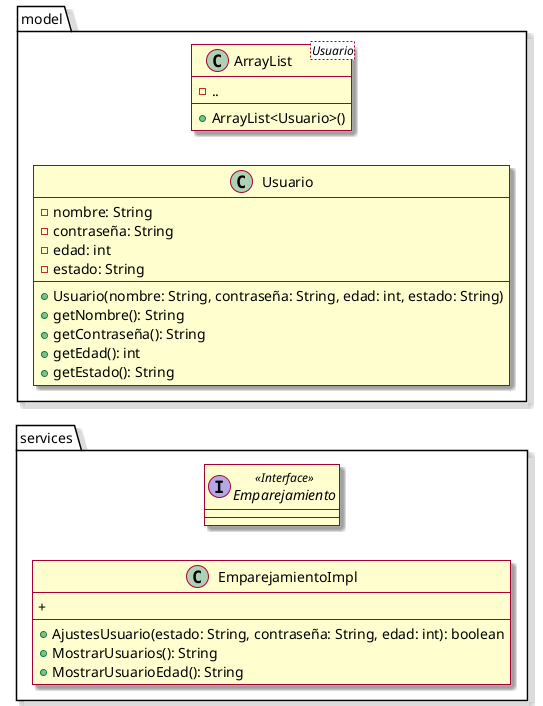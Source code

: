 @startuml
left to right direction
skin rose
set separator none
!pragma useIntermediatePackages false
package services{
    interface Emparejamiento<<Interface>> {
    }

    class EmparejamientoImpl {
    +AjustesUsuario(estado: String, contraseña: String, edad: int): boolean
    +MostrarUsuarios(): String
    +MostrarUsuarioEdad(): String
    +
    }
}
package model{
    class ArrayList<Usuario>{
        -..
        +ArrayList<Usuario>()
    }
    class Usuario{
        -nombre: String
        -contraseña: String
        -edad: int
        -estado: String
        +Usuario(nombre: String, contraseña: String, edad: int, estado: String)
        +getNombre(): String
        +getContraseña(): String
        +getEdad(): int
        +getEstado(): String
    }

}


@enduml